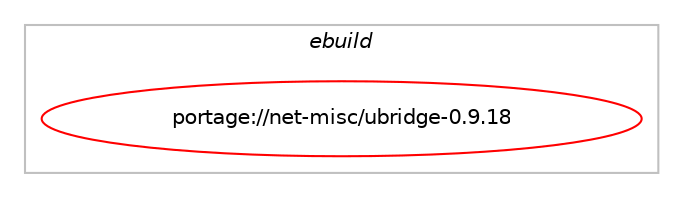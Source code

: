 digraph prolog {

# *************
# Graph options
# *************

newrank=true;
concentrate=true;
compound=true;
graph [rankdir=LR,fontname=Helvetica,fontsize=10,ranksep=1.5];#, ranksep=2.5, nodesep=0.2];
edge  [arrowhead=vee];
node  [fontname=Helvetica,fontsize=10];

# **********
# The ebuild
# **********

subgraph cluster_leftcol {
color=gray;
label=<<i>ebuild</i>>;
id [label="portage://net-misc/ubridge-0.9.18", color=red, width=4, href="../net-misc/ubridge-0.9.18.svg"];
}

# ****************
# The dependencies
# ****************

subgraph cluster_midcol {
color=gray;
label=<<i>dependencies</i>>;
subgraph cluster_compile {
fillcolor="#eeeeee";
style=filled;
label=<<i>compile</i>>;
# *** BEGIN UNKNOWN DEPENDENCY TYPE (TODO) ***
# id -> equal(package_dependency(portage://net-misc/ubridge-0.9.18,install,no,acct-group,ubridge,none,[,,],[],[]))
# *** END UNKNOWN DEPENDENCY TYPE (TODO) ***

# *** BEGIN UNKNOWN DEPENDENCY TYPE (TODO) ***
# id -> equal(package_dependency(portage://net-misc/ubridge-0.9.18,install,no,dev-libs,iniparser,none,[,,],[slot(4),equal],[]))
# *** END UNKNOWN DEPENDENCY TYPE (TODO) ***

# *** BEGIN UNKNOWN DEPENDENCY TYPE (TODO) ***
# id -> equal(package_dependency(portage://net-misc/ubridge-0.9.18,install,no,net-libs,libpcap,none,[,,],[],[]))
# *** END UNKNOWN DEPENDENCY TYPE (TODO) ***

}
subgraph cluster_compileandrun {
fillcolor="#eeeeee";
style=filled;
label=<<i>compile and run</i>>;
}
subgraph cluster_run {
fillcolor="#eeeeee";
style=filled;
label=<<i>run</i>>;
# *** BEGIN UNKNOWN DEPENDENCY TYPE (TODO) ***
# id -> equal(use_conditional_group(positive,filecaps,portage://net-misc/ubridge-0.9.18,[package_dependency(portage://net-misc/ubridge-0.9.18,run,no,sys-libs,libcap,none,[,,],[],[])]))
# *** END UNKNOWN DEPENDENCY TYPE (TODO) ***

# *** BEGIN UNKNOWN DEPENDENCY TYPE (TODO) ***
# id -> equal(package_dependency(portage://net-misc/ubridge-0.9.18,run,no,acct-group,ubridge,none,[,,],[],[]))
# *** END UNKNOWN DEPENDENCY TYPE (TODO) ***

# *** BEGIN UNKNOWN DEPENDENCY TYPE (TODO) ***
# id -> equal(package_dependency(portage://net-misc/ubridge-0.9.18,run,no,dev-libs,iniparser,none,[,,],[slot(4),equal],[]))
# *** END UNKNOWN DEPENDENCY TYPE (TODO) ***

# *** BEGIN UNKNOWN DEPENDENCY TYPE (TODO) ***
# id -> equal(package_dependency(portage://net-misc/ubridge-0.9.18,run,no,net-libs,libpcap,none,[,,],[],[]))
# *** END UNKNOWN DEPENDENCY TYPE (TODO) ***

}
}

# **************
# The candidates
# **************

subgraph cluster_choices {
rank=same;
color=gray;
label=<<i>candidates</i>>;

}

}
